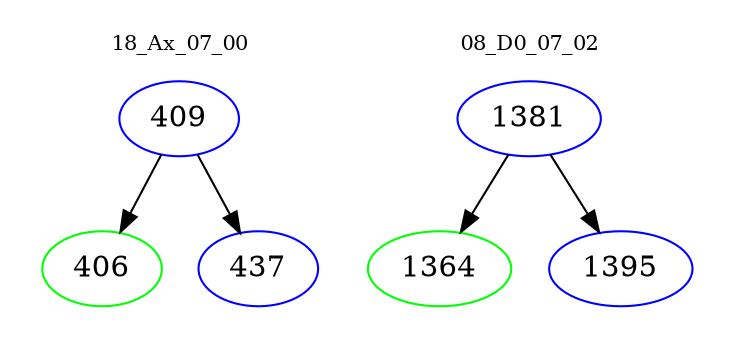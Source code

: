 digraph{
subgraph cluster_0 {
color = white
label = "18_Ax_07_00";
fontsize=10;
T0_409 [label="409", color="blue"]
T0_409 -> T0_406 [color="black"]
T0_406 [label="406", color="green"]
T0_409 -> T0_437 [color="black"]
T0_437 [label="437", color="blue"]
}
subgraph cluster_1 {
color = white
label = "08_D0_07_02";
fontsize=10;
T1_1381 [label="1381", color="blue"]
T1_1381 -> T1_1364 [color="black"]
T1_1364 [label="1364", color="green"]
T1_1381 -> T1_1395 [color="black"]
T1_1395 [label="1395", color="blue"]
}
}
